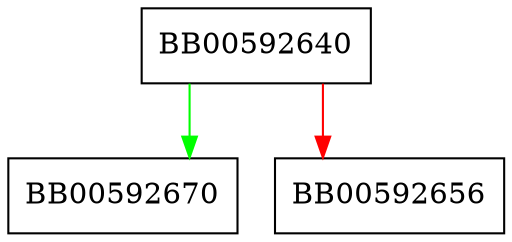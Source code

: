 digraph ossl_ec_GFp_mont_field_set_to_one {
  node [shape="box"];
  graph [splines=ortho];
  BB00592640 -> BB00592670 [color="green"];
  BB00592640 -> BB00592656 [color="red"];
}